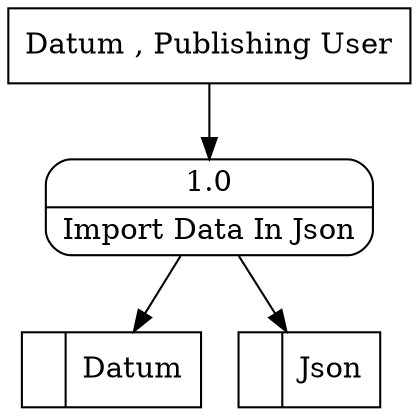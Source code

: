 digraph dfd2{ 
node[shape=record]
200 [label="<f0>  |<f1> Datum " ];
201 [label="<f0>  |<f1> Json " ];
202 [label="Datum , Publishing User" shape=box];
203 [label="{<f0> 1.0|<f1> Import Data In Json }" shape=Mrecord];
202 -> 203
203 -> 200
203 -> 201
}